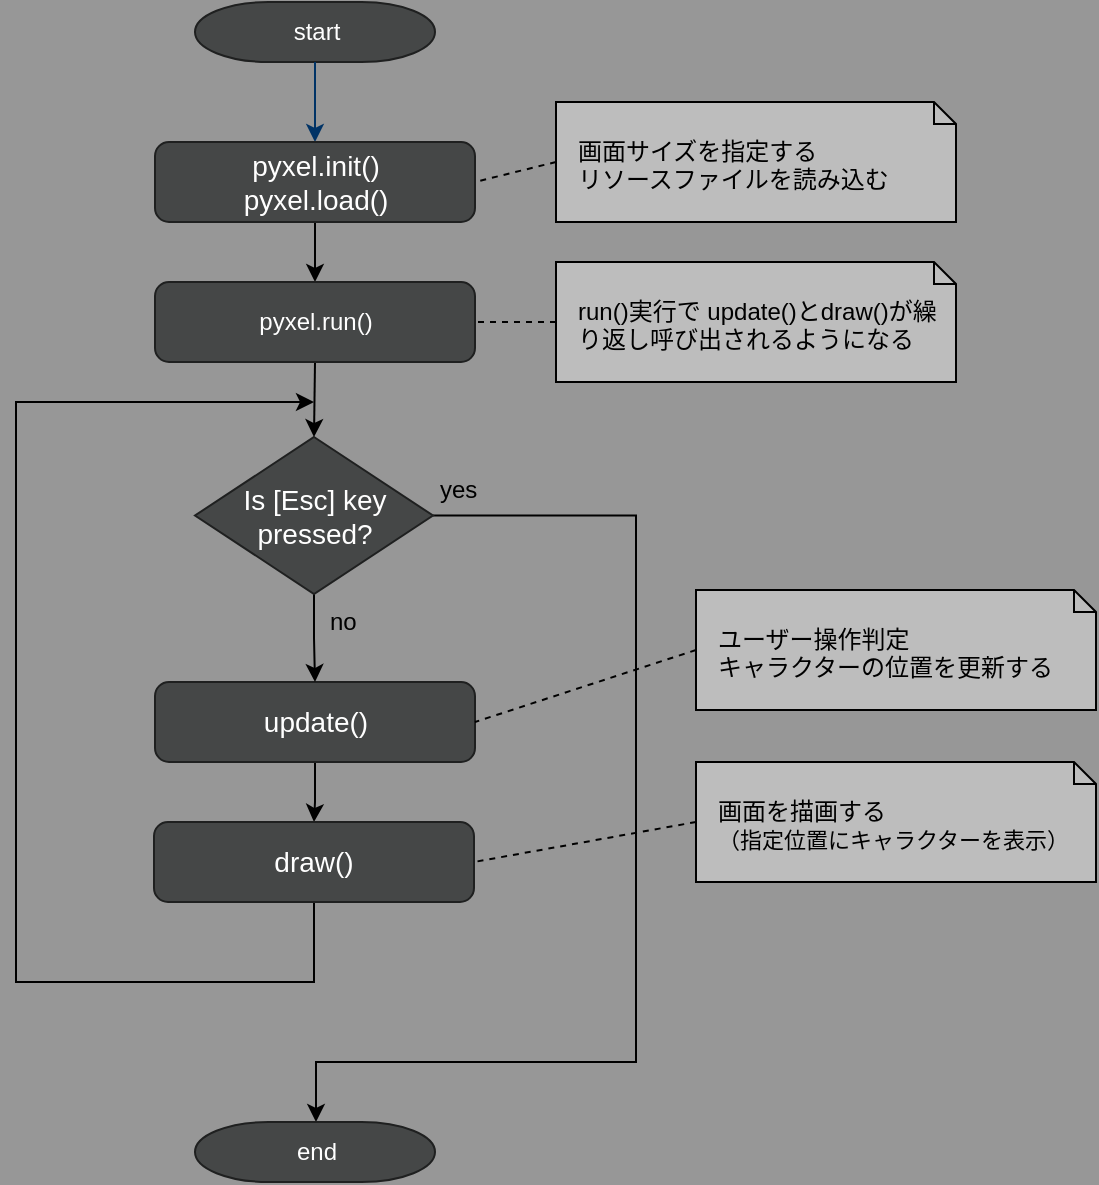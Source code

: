 <mxfile version="21.5.2" type="device">
  <diagram id="6a731a19-8d31-9384-78a2-239565b7b9f0" name="Page-1">
    <mxGraphModel dx="960" dy="765" grid="1" gridSize="10" guides="1" tooltips="1" connect="1" arrows="1" fold="1" page="1" pageScale="1" pageWidth="1169" pageHeight="827" background="#979797" math="0" shadow="0">
      <root>
        <mxCell id="0" />
        <mxCell id="1" parent="0" />
        <mxCell id="2" value="start" style="shape=mxgraph.flowchart.terminator;strokeWidth=1;gradientColor=none;gradientDirection=north;fontStyle=0;html=1;fillColor=#454747;fontColor=#FFFFFF;strokeColor=#1F2020;" parent="1" vertex="1">
          <mxGeometry x="279.5" y="60" width="120" height="30" as="geometry" />
        </mxCell>
        <mxCell id="7" style="fontStyle=1;strokeColor=#003366;strokeWidth=1;html=1;entryX=0.5;entryY=0;entryDx=0;entryDy=0;" parent="1" source="2" target="mH0r4JVqe8PF6rk-SjkP-55" edge="1">
          <mxGeometry relative="1" as="geometry">
            <mxPoint x="320" y="130" as="targetPoint" />
          </mxGeometry>
        </mxCell>
        <mxCell id="mH0r4JVqe8PF6rk-SjkP-77" style="edgeStyle=orthogonalEdgeStyle;rounded=0;orthogonalLoop=1;jettySize=auto;html=1;exitX=1;exitY=0.5;exitDx=0;exitDy=0;exitPerimeter=0;" parent="1" source="mH0r4JVqe8PF6rk-SjkP-76" target="mH0r4JVqe8PF6rk-SjkP-58" edge="1">
          <mxGeometry relative="1" as="geometry">
            <mxPoint x="550" y="630" as="targetPoint" />
            <Array as="points">
              <mxPoint x="500" y="317" />
              <mxPoint x="500" y="590" />
              <mxPoint x="340" y="590" />
            </Array>
          </mxGeometry>
        </mxCell>
        <mxCell id="27" value="yes" style="text;fontStyle=0;html=1;strokeColor=none;gradientColor=none;fillColor=none;strokeWidth=2;" parent="1" vertex="1">
          <mxGeometry x="399.5" y="290" width="40" height="26" as="geometry" />
        </mxCell>
        <mxCell id="46" value="no" style="text;fontStyle=0;html=1;strokeColor=none;gradientColor=none;fillColor=none;strokeWidth=2;" parent="1" vertex="1">
          <mxGeometry x="345" y="356" width="40" height="26" as="geometry" />
        </mxCell>
        <mxCell id="mH0r4JVqe8PF6rk-SjkP-82" style="edgeStyle=orthogonalEdgeStyle;rounded=0;orthogonalLoop=1;jettySize=auto;html=1;exitX=0.5;exitY=1;exitDx=0;exitDy=0;entryX=0.5;entryY=0;entryDx=0;entryDy=0;" parent="1" source="mH0r4JVqe8PF6rk-SjkP-55" target="mH0r4JVqe8PF6rk-SjkP-81" edge="1">
          <mxGeometry relative="1" as="geometry" />
        </mxCell>
        <mxCell id="mH0r4JVqe8PF6rk-SjkP-55" value="&lt;div style=&quot;font-size: 14px;&quot;&gt;pyxel.init()&lt;/div&gt;&lt;div style=&quot;font-size: 14px;&quot;&gt;pyxel.load()&lt;/div&gt;" style="rounded=1;whiteSpace=wrap;html=1;absoluteArcSize=1;arcSize=14;strokeWidth=1;fontSize=14;fontColor=#FFFFFF;fillColor=#454747;strokeColor=#1F2020;" parent="1" vertex="1">
          <mxGeometry x="259.5" y="130" width="160" height="40" as="geometry" />
        </mxCell>
        <mxCell id="mH0r4JVqe8PF6rk-SjkP-58" value="end" style="shape=mxgraph.flowchart.terminator;strokeWidth=1;gradientColor=none;gradientDirection=north;fontStyle=0;html=1;fillColor=#454747;strokeColor=#1F2020;fontColor=#FFFFFF;" parent="1" vertex="1">
          <mxGeometry x="279.5" y="620" width="120" height="30" as="geometry" />
        </mxCell>
        <mxCell id="mH0r4JVqe8PF6rk-SjkP-79" style="edgeStyle=orthogonalEdgeStyle;rounded=0;orthogonalLoop=1;jettySize=auto;html=1;exitX=0.5;exitY=1;exitDx=0;exitDy=0;" parent="1" source="mH0r4JVqe8PF6rk-SjkP-61" target="mH0r4JVqe8PF6rk-SjkP-62" edge="1">
          <mxGeometry relative="1" as="geometry" />
        </mxCell>
        <mxCell id="mH0r4JVqe8PF6rk-SjkP-61" value="update()" style="rounded=1;whiteSpace=wrap;html=1;absoluteArcSize=1;arcSize=14;strokeWidth=1;fontSize=14;fillColor=#454747;strokeColor=#1F2020;fontColor=#FFFFFF;" parent="1" vertex="1">
          <mxGeometry x="259.5" y="400" width="160" height="40" as="geometry" />
        </mxCell>
        <mxCell id="mH0r4JVqe8PF6rk-SjkP-84" style="edgeStyle=orthogonalEdgeStyle;rounded=0;orthogonalLoop=1;jettySize=auto;html=1;exitX=0.5;exitY=1;exitDx=0;exitDy=0;" parent="1" source="mH0r4JVqe8PF6rk-SjkP-62" edge="1">
          <mxGeometry relative="1" as="geometry">
            <mxPoint x="339" y="260" as="targetPoint" />
            <Array as="points">
              <mxPoint x="339" y="550" />
              <mxPoint x="190" y="550" />
              <mxPoint x="190" y="260" />
            </Array>
          </mxGeometry>
        </mxCell>
        <mxCell id="mH0r4JVqe8PF6rk-SjkP-62" value="draw()" style="rounded=1;whiteSpace=wrap;html=1;absoluteArcSize=1;arcSize=14;strokeWidth=1;fontSize=14;fillColor=#454747;strokeColor=#1F2020;fontColor=#FFFFFF;" parent="1" vertex="1">
          <mxGeometry x="259" y="470" width="160" height="40" as="geometry" />
        </mxCell>
        <mxCell id="mH0r4JVqe8PF6rk-SjkP-78" style="edgeStyle=orthogonalEdgeStyle;rounded=0;orthogonalLoop=1;jettySize=auto;html=1;exitX=0.5;exitY=1;exitDx=0;exitDy=0;exitPerimeter=0;entryX=0.5;entryY=0;entryDx=0;entryDy=0;" parent="1" source="mH0r4JVqe8PF6rk-SjkP-76" target="mH0r4JVqe8PF6rk-SjkP-61" edge="1">
          <mxGeometry relative="1" as="geometry" />
        </mxCell>
        <mxCell id="mH0r4JVqe8PF6rk-SjkP-76" value="&lt;div&gt;Is [Esc] key&lt;/div&gt;&lt;div&gt;pressed?&lt;/div&gt;" style="shape=mxgraph.flowchart.decision;strokeWidth=1;gradientColor=none;gradientDirection=north;fontStyle=0;html=1;fontSize=14;fillColor=#454747;strokeColor=#1F2020;fontColor=#FFFFFF;rounded=1;arcSize=14;" parent="1" vertex="1">
          <mxGeometry x="279.5" y="277.5" width="119" height="78.5" as="geometry" />
        </mxCell>
        <mxCell id="mH0r4JVqe8PF6rk-SjkP-83" style="edgeStyle=orthogonalEdgeStyle;rounded=0;orthogonalLoop=1;jettySize=auto;html=1;exitX=0.5;exitY=1;exitDx=0;exitDy=0;entryX=0.5;entryY=0;entryDx=0;entryDy=0;entryPerimeter=0;" parent="1" source="mH0r4JVqe8PF6rk-SjkP-81" target="mH0r4JVqe8PF6rk-SjkP-76" edge="1">
          <mxGeometry relative="1" as="geometry" />
        </mxCell>
        <mxCell id="mH0r4JVqe8PF6rk-SjkP-81" value="&lt;div style=&quot;font-size: 12px;&quot;&gt;pyxel.run()&lt;/div&gt;" style="rounded=1;whiteSpace=wrap;html=1;absoluteArcSize=1;arcSize=14;strokeWidth=1;fontSize=14;fillColor=#454747;strokeColor=#1F2020;fontColor=#FFFFFF;" parent="1" vertex="1">
          <mxGeometry x="259.5" y="200" width="160" height="40" as="geometry" />
        </mxCell>
        <mxCell id="mH0r4JVqe8PF6rk-SjkP-87" style="edgeStyle=none;rounded=0;orthogonalLoop=1;jettySize=auto;html=1;exitX=0;exitY=0.5;exitDx=0;exitDy=0;exitPerimeter=0;entryX=1;entryY=0.5;entryDx=0;entryDy=0;endArrow=none;endFill=0;dashed=1;" parent="1" source="mH0r4JVqe8PF6rk-SjkP-85" target="mH0r4JVqe8PF6rk-SjkP-55" edge="1">
          <mxGeometry relative="1" as="geometry" />
        </mxCell>
        <mxCell id="mH0r4JVqe8PF6rk-SjkP-85" value="&lt;div&gt;画面サイズを指定する&lt;/div&gt;&lt;div&gt;リソースファイルを読み込む&lt;br&gt;&lt;/div&gt;" style="shape=note2;boundedLbl=1;whiteSpace=wrap;html=1;size=11;verticalAlign=top;align=left;spacingLeft=9;fillColor=#BDBDBD;" parent="1" vertex="1">
          <mxGeometry x="460" y="110" width="200" height="60" as="geometry" />
        </mxCell>
        <mxCell id="mH0r4JVqe8PF6rk-SjkP-91" style="edgeStyle=none;rounded=0;orthogonalLoop=1;jettySize=auto;html=1;exitX=0;exitY=0.5;exitDx=0;exitDy=0;exitPerimeter=0;entryX=1;entryY=0.5;entryDx=0;entryDy=0;endArrow=none;endFill=0;dashed=1;" parent="1" source="mH0r4JVqe8PF6rk-SjkP-89" target="mH0r4JVqe8PF6rk-SjkP-61" edge="1">
          <mxGeometry relative="1" as="geometry" />
        </mxCell>
        <mxCell id="mH0r4JVqe8PF6rk-SjkP-89" value="&lt;div&gt;ユーザー操作判定&lt;/div&gt;&lt;div&gt;キャラクターの位置を更新する&lt;br&gt;&lt;/div&gt;" style="shape=note2;boundedLbl=1;whiteSpace=wrap;html=1;size=11;verticalAlign=top;align=left;spacingLeft=9;fillColor=#BDBDBD;" parent="1" vertex="1">
          <mxGeometry x="530" y="354" width="200" height="60" as="geometry" />
        </mxCell>
        <mxCell id="mH0r4JVqe8PF6rk-SjkP-92" style="edgeStyle=none;rounded=0;orthogonalLoop=1;jettySize=auto;html=1;exitX=0;exitY=0.5;exitDx=0;exitDy=0;exitPerimeter=0;entryX=1;entryY=0.5;entryDx=0;entryDy=0;endArrow=none;endFill=0;dashed=1;" parent="1" source="mH0r4JVqe8PF6rk-SjkP-90" target="mH0r4JVqe8PF6rk-SjkP-62" edge="1">
          <mxGeometry relative="1" as="geometry" />
        </mxCell>
        <mxCell id="mH0r4JVqe8PF6rk-SjkP-90" value="&lt;div&gt;画面を描画する&lt;br&gt;&lt;/div&gt;&lt;div&gt;&lt;font style=&quot;font-size: 11px;&quot;&gt;（指定位置にキャラクターを表示）&lt;/font&gt;&lt;br&gt;&lt;/div&gt;" style="shape=note2;boundedLbl=1;whiteSpace=wrap;html=1;size=11;verticalAlign=top;align=left;spacingLeft=9;fillColor=#BDBDBD;" parent="1" vertex="1">
          <mxGeometry x="530" y="440" width="200" height="60" as="geometry" />
        </mxCell>
        <mxCell id="GVfGdmOaflnJ2XWoE96d-46" value="run()実行で update()とdraw()が繰り返し呼び出されるようになる" style="shape=note2;boundedLbl=1;whiteSpace=wrap;html=1;size=11;verticalAlign=top;align=left;spacingLeft=9;fillColor=#BDBDBD;" vertex="1" parent="1">
          <mxGeometry x="460" y="190" width="200" height="60" as="geometry" />
        </mxCell>
        <mxCell id="GVfGdmOaflnJ2XWoE96d-47" style="edgeStyle=none;rounded=0;orthogonalLoop=1;jettySize=auto;html=1;exitX=0;exitY=0.5;exitDx=0;exitDy=0;exitPerimeter=0;entryX=1;entryY=0.5;entryDx=0;entryDy=0;endArrow=none;endFill=0;dashed=1;" edge="1" parent="1" source="GVfGdmOaflnJ2XWoE96d-46" target="mH0r4JVqe8PF6rk-SjkP-81">
          <mxGeometry relative="1" as="geometry">
            <mxPoint x="470" y="150" as="sourcePoint" />
            <mxPoint x="430" y="160" as="targetPoint" />
          </mxGeometry>
        </mxCell>
      </root>
    </mxGraphModel>
  </diagram>
</mxfile>
